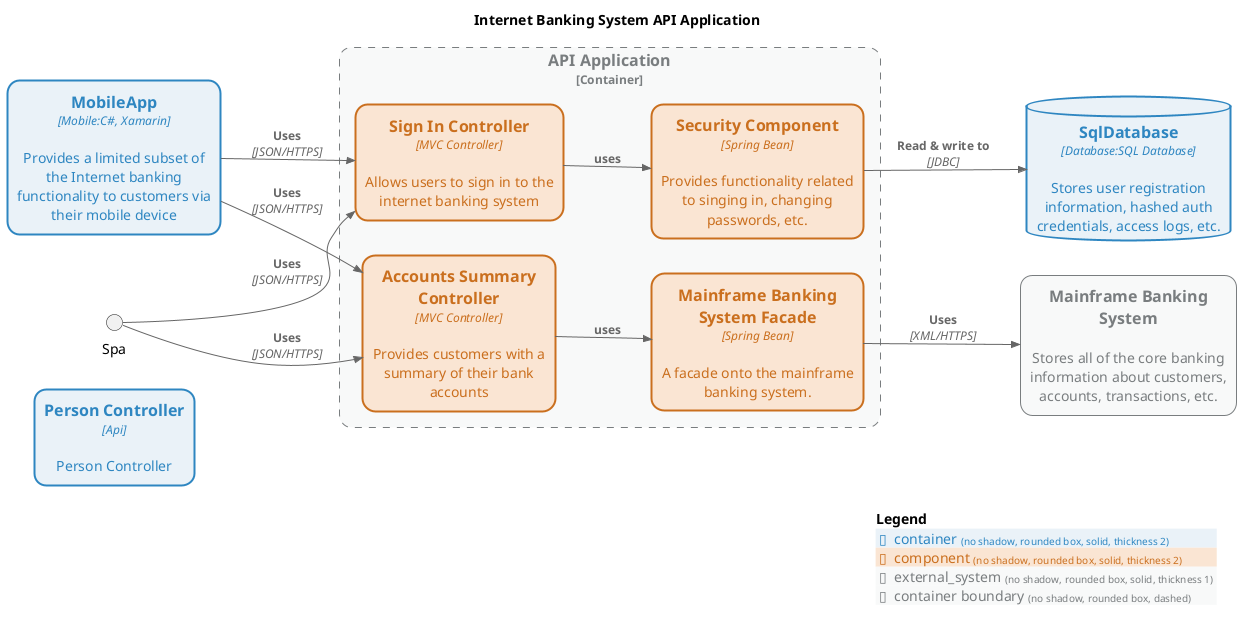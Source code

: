 @startuml internet-banking-system-api-application-c4component
!include <C4/C4_Component>

UpdateElementStyle("system", $bgColor=#D4E6F1,$fontColor=#1A5276,$borderColor=#1A5276,$shadowing="false",$shape=RoundedBoxShape(),$borderStyle=SolidLine(),$borderThickness=2)
UpdateElementStyle("external_system", $bgColor=#F8F9F9,$fontColor=#797D7F,$borderColor=#797D7F,$shadowing="false",$shape=RoundedBoxShape(),$borderStyle=SolidLine(),$borderThickness=1)
UpdateElementStyle("person", $bgColor=#797D7F,$fontColor=#797D7F,$borderColor=#797D7F,$shadowing="false",$shape=RoundedBoxShape(),$borderStyle=SolidLine(),$borderThickness=2)
UpdateElementStyle("component", $bgColor=#FAE5D3,$fontColor=#CA6F1E,$borderColor=#CA6F1E,$shadowing="false",$shape=RoundedBoxShape(),$borderStyle=SolidLine(),$borderThickness=2)
UpdateElementStyle("external_component", $bgColor=#F8F9F9,$fontColor=#797D7F,$borderColor=#797D7F,$shadowing="false",$shape=RoundedBoxShape(),$borderStyle=SolidLine(),$borderThickness=1)
UpdateElementStyle("container", $bgColor=#EAF2F8,$fontColor=#2E86C1,$borderColor=#2E86C1,$shadowing="false",$shape=RoundedBoxShape(),$borderStyle=SolidLine(),$borderThickness=2)
UpdateElementStyle("external_container", $bgColor=#F8F9F9,$fontColor=#797D7F,$borderColor=#797D7F,$shadowing="false",$shape=RoundedBoxShape(),$borderStyle=SolidLine(),$borderThickness=1)
UpdateBoundaryStyle($elementName=system,$bgColor=#F8F9F9,$fontColor=#797D7F,$borderColor=#797D7F,$shadowing="false",$shape=RoundedBoxShape())
UpdateBoundaryStyle($elementName=container,$bgColor=#F8F9F9,$fontColor=#797D7F,$borderColor=#797D7F,$shadowing="false",$shape=RoundedBoxShape())
UpdateBoundaryStyle($elementName=enterprise,$bgColor=#F8F9F9,$fontColor=#797D7F,$borderColor=#797D7F,$shadowing="false",$shape=RoundedBoxShape())
SHOW_PERSON_PORTRAIT()
LAYOUT_LEFT_RIGHT()

title Internet Banking System API Application

Container(ModelDiagrams.PersonController, "Person Controller", "Api", "Person Controller")
Container(MobileApp, "MobileApp", "Mobile:C#, Xamarin", "Provides a limited subset of the Internet banking functionality to customers via their mobile device")
ContainerDb(Database, "SqlDatabase", "Database:SQL Database", "Stores user registration information, hashed auth credentials, access logs, etc.")
System_Ext(Mainframe, "Mainframe Banking System", "Stores all of the core banking information about customers, accounts, transactions, etc.")

Container_Boundary(c1, "API Application") {
    Component(sign, "Sign In Controller", "MVC Controller", "Allows users to sign in to the internet banking system")
    Component(accounts, "Accounts Summary Controller", "MVC Controller", "Provides customers with a summary of their bank accounts")
    Component(security, "Security Component", "Spring Bean", "Provides functionality related to singing in, changing passwords, etc.")
    Component(mbsfacade, "Mainframe Banking System Facade", "Spring Bean", "A facade onto the mainframe banking system.")
}


Rel(sign, security, "uses")
Rel(accounts, mbsfacade, "uses")
Rel(security, Database, "Read & write to", "JDBC")
Rel(mbsfacade, Mainframe, "Uses", "XML/HTTPS")
Rel(Spa, sign, "Uses", "JSON/HTTPS")
Rel(Spa, accounts, "Uses", "JSON/HTTPS")
Rel(MobileApp, sign, "Uses", "JSON/HTTPS")
Rel(MobileApp, accounts, "Uses", "JSON/HTTPS")

SHOW_LEGEND()
@enduml
